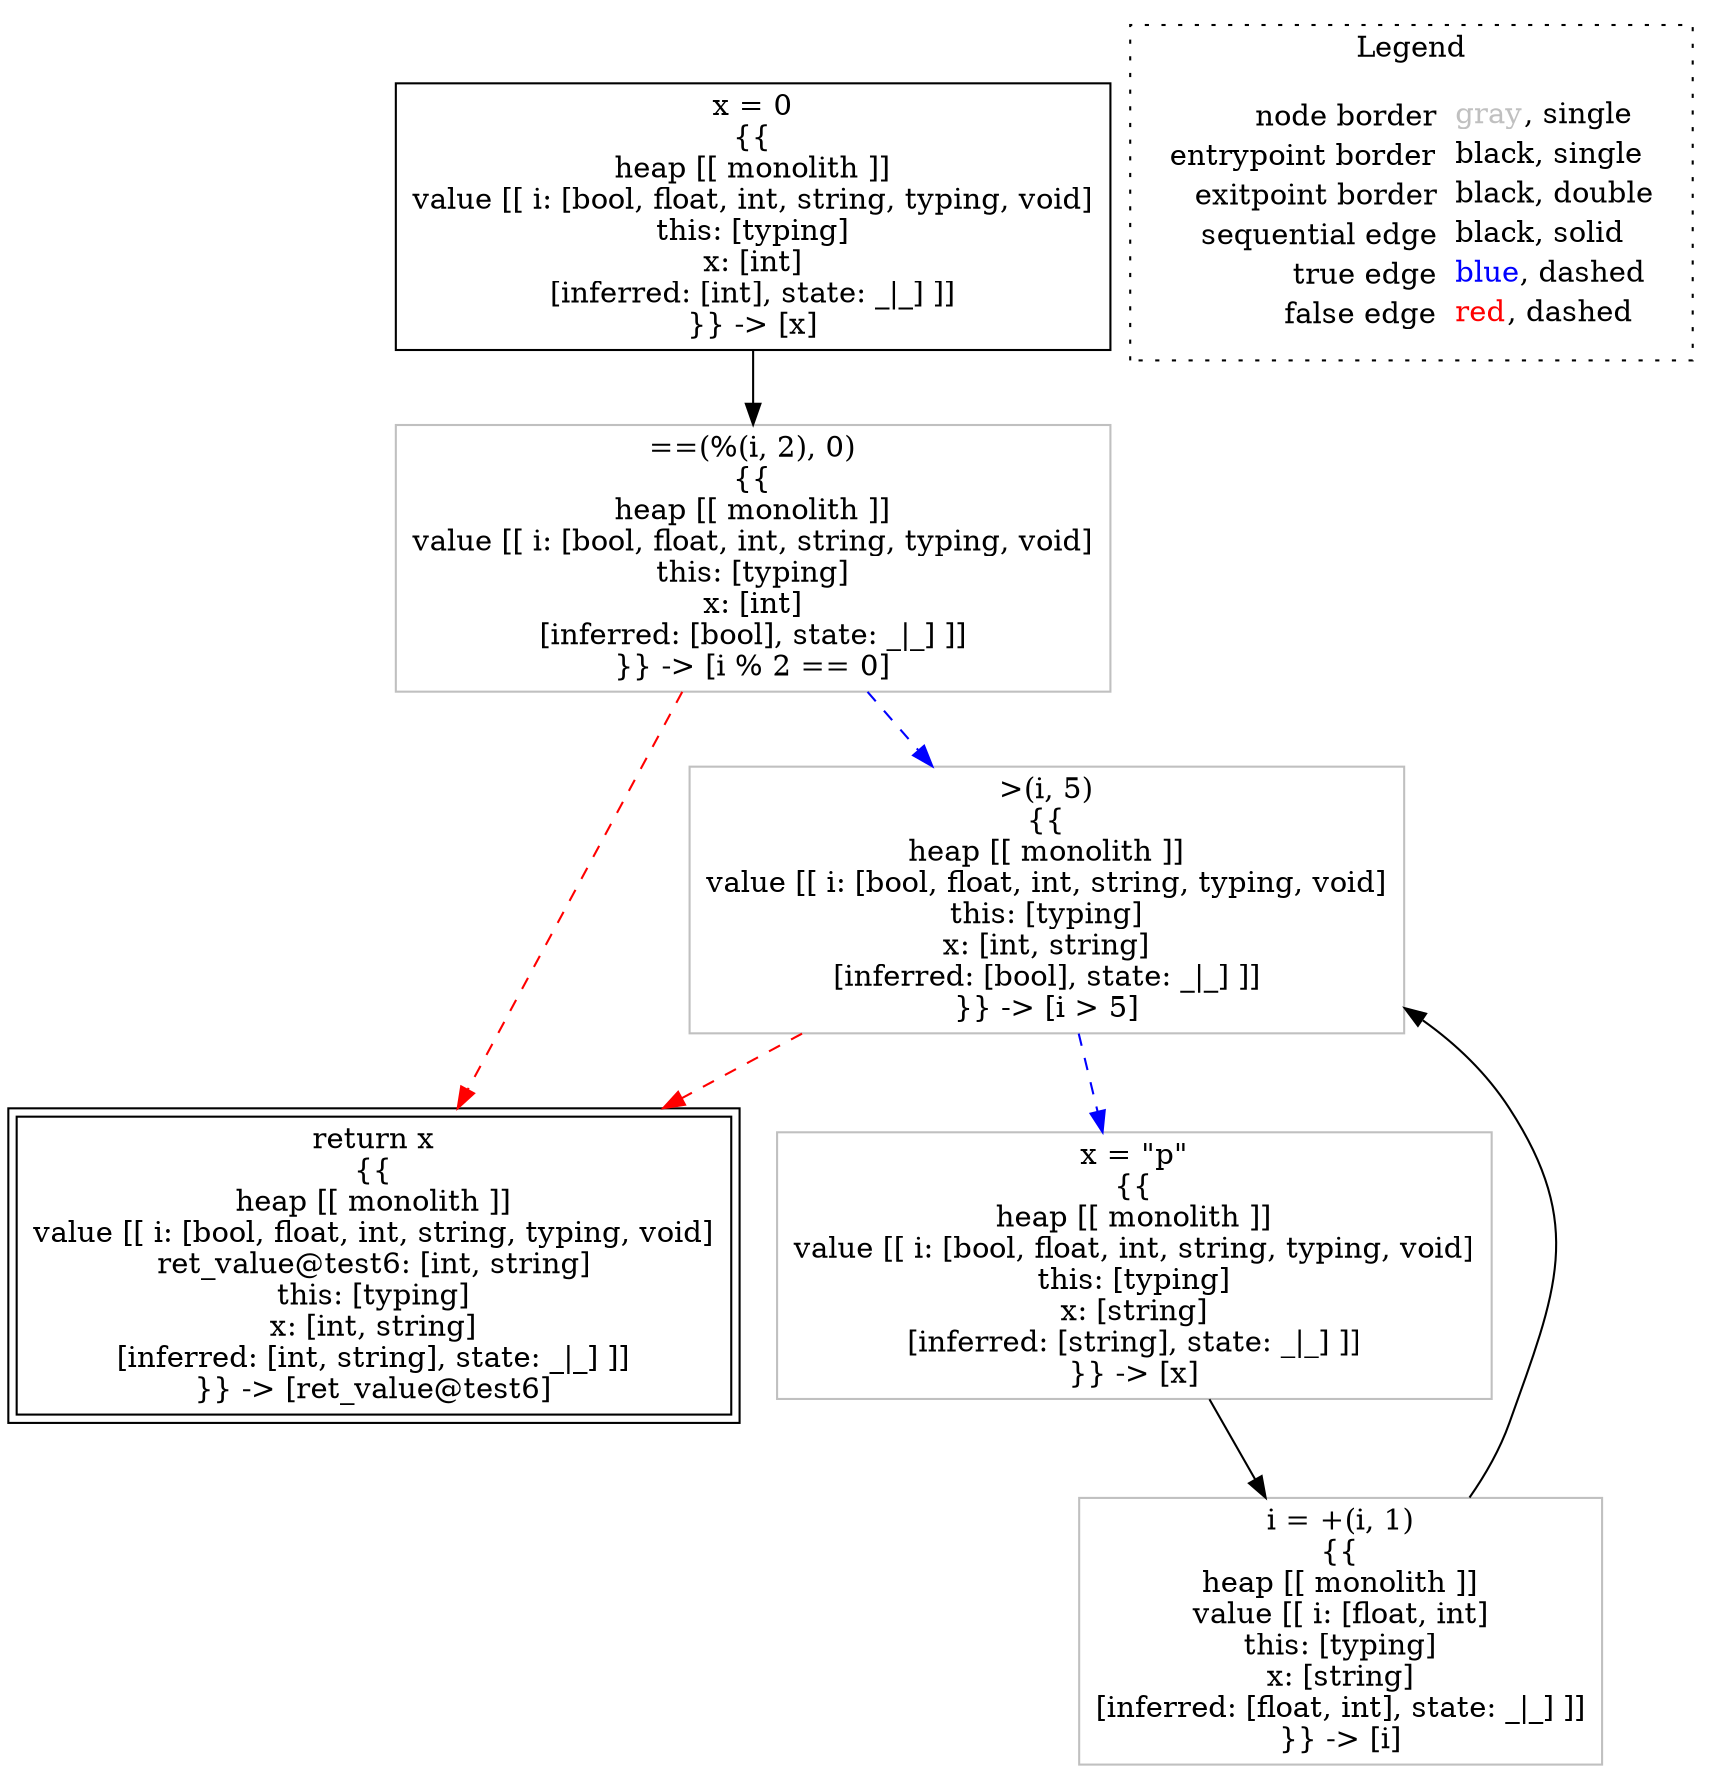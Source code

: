 digraph {
	"node0" [shape="rect",color="black",label=<x = 0<BR/>{{<BR/>heap [[ monolith ]]<BR/>value [[ i: [bool, float, int, string, typing, void]<BR/>this: [typing]<BR/>x: [int]<BR/>[inferred: [int], state: _|_] ]]<BR/>}} -&gt; [x]>];
	"node1" [shape="rect",color="black",peripheries="2",label=<return x<BR/>{{<BR/>heap [[ monolith ]]<BR/>value [[ i: [bool, float, int, string, typing, void]<BR/>ret_value@test6: [int, string]<BR/>this: [typing]<BR/>x: [int, string]<BR/>[inferred: [int, string], state: _|_] ]]<BR/>}} -&gt; [ret_value@test6]>];
	"node2" [shape="rect",color="gray",label=<&gt;(i, 5)<BR/>{{<BR/>heap [[ monolith ]]<BR/>value [[ i: [bool, float, int, string, typing, void]<BR/>this: [typing]<BR/>x: [int, string]<BR/>[inferred: [bool], state: _|_] ]]<BR/>}} -&gt; [i &gt; 5]>];
	"node3" [shape="rect",color="gray",label=<i = +(i, 1)<BR/>{{<BR/>heap [[ monolith ]]<BR/>value [[ i: [float, int]<BR/>this: [typing]<BR/>x: [string]<BR/>[inferred: [float, int], state: _|_] ]]<BR/>}} -&gt; [i]>];
	"node4" [shape="rect",color="gray",label=<x = &quot;p&quot;<BR/>{{<BR/>heap [[ monolith ]]<BR/>value [[ i: [bool, float, int, string, typing, void]<BR/>this: [typing]<BR/>x: [string]<BR/>[inferred: [string], state: _|_] ]]<BR/>}} -&gt; [x]>];
	"node5" [shape="rect",color="gray",label=<==(%(i, 2), 0)<BR/>{{<BR/>heap [[ monolith ]]<BR/>value [[ i: [bool, float, int, string, typing, void]<BR/>this: [typing]<BR/>x: [int]<BR/>[inferred: [bool], state: _|_] ]]<BR/>}} -&gt; [i % 2 == 0]>];
	"node2" -> "node1" [color="red",style="dashed"];
	"node2" -> "node4" [color="blue",style="dashed"];
	"node3" -> "node2" [color="black"];
	"node4" -> "node3" [color="black"];
	"node5" -> "node1" [color="red",style="dashed"];
	"node5" -> "node2" [color="blue",style="dashed"];
	"node0" -> "node5" [color="black"];
subgraph cluster_legend {
	label="Legend";
	style=dotted;
	node [shape=plaintext];
	"legend" [label=<<table border="0" cellpadding="2" cellspacing="0" cellborder="0"><tr><td align="right">node border&nbsp;</td><td align="left"><font color="gray">gray</font>, single</td></tr><tr><td align="right">entrypoint border&nbsp;</td><td align="left"><font color="black">black</font>, single</td></tr><tr><td align="right">exitpoint border&nbsp;</td><td align="left"><font color="black">black</font>, double</td></tr><tr><td align="right">sequential edge&nbsp;</td><td align="left"><font color="black">black</font>, solid</td></tr><tr><td align="right">true edge&nbsp;</td><td align="left"><font color="blue">blue</font>, dashed</td></tr><tr><td align="right">false edge&nbsp;</td><td align="left"><font color="red">red</font>, dashed</td></tr></table>>];
}

}
